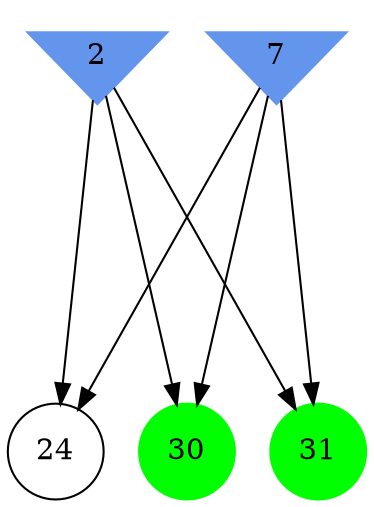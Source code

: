 digraph brain {
	ranksep=2.0;
	2 [shape=invtriangle,style=filled,color=cornflowerblue];
	7 [shape=invtriangle,style=filled,color=cornflowerblue];
	24 [shape=circle,color=black];
	30 [shape=circle,style=filled,color=green];
	31 [shape=circle,style=filled,color=green];
	7	->	24;
	7	->	31;
	7	->	30;
	2	->	24;
	2	->	31;
	2	->	30;
	{ rank=same; 2; 7; }
	{ rank=same; 24; }
	{ rank=same; 30; 31; }
}
